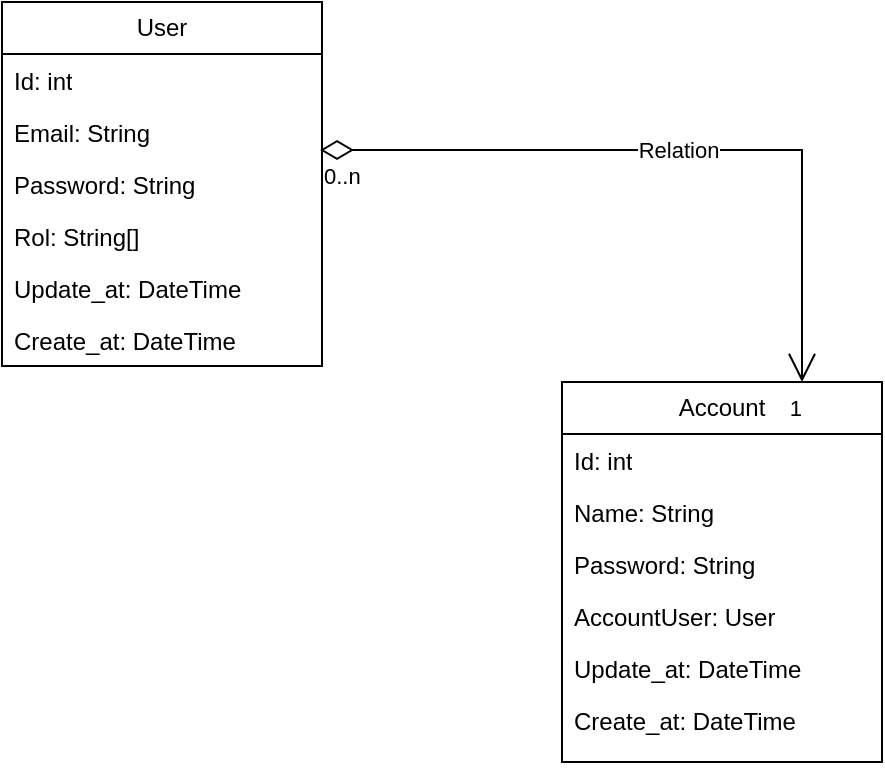 <mxfile version="22.1.2" type="device">
  <diagram name="Página-1" id="Tdgcj1B2Bk79Qgbucq_f">
    <mxGraphModel dx="1408" dy="851" grid="1" gridSize="10" guides="1" tooltips="1" connect="1" arrows="1" fold="1" page="1" pageScale="1" pageWidth="827" pageHeight="1169" math="0" shadow="0">
      <root>
        <mxCell id="0" />
        <mxCell id="1" parent="0" />
        <mxCell id="RCpiO56w3U-SKNSfZOiN-1" value="User" style="swimlane;fontStyle=0;childLayout=stackLayout;horizontal=1;startSize=26;fillColor=none;horizontalStack=0;resizeParent=1;resizeParentMax=0;resizeLast=0;collapsible=1;marginBottom=0;whiteSpace=wrap;html=1;" vertex="1" parent="1">
          <mxGeometry x="80" y="170" width="160" height="182" as="geometry" />
        </mxCell>
        <mxCell id="RCpiO56w3U-SKNSfZOiN-2" value="Id: int&lt;br&gt;&lt;span style=&quot;white-space: pre;&quot;&gt;&#x9;&lt;/span&gt;&lt;br&gt;" style="text;strokeColor=none;fillColor=none;align=left;verticalAlign=top;spacingLeft=4;spacingRight=4;overflow=hidden;rotatable=0;points=[[0,0.5],[1,0.5]];portConstraint=eastwest;whiteSpace=wrap;html=1;" vertex="1" parent="RCpiO56w3U-SKNSfZOiN-1">
          <mxGeometry y="26" width="160" height="26" as="geometry" />
        </mxCell>
        <mxCell id="RCpiO56w3U-SKNSfZOiN-3" value="Email: String" style="text;strokeColor=none;fillColor=none;align=left;verticalAlign=top;spacingLeft=4;spacingRight=4;overflow=hidden;rotatable=0;points=[[0,0.5],[1,0.5]];portConstraint=eastwest;whiteSpace=wrap;html=1;" vertex="1" parent="RCpiO56w3U-SKNSfZOiN-1">
          <mxGeometry y="52" width="160" height="26" as="geometry" />
        </mxCell>
        <mxCell id="RCpiO56w3U-SKNSfZOiN-4" value="Password: String" style="text;strokeColor=none;fillColor=none;align=left;verticalAlign=top;spacingLeft=4;spacingRight=4;overflow=hidden;rotatable=0;points=[[0,0.5],[1,0.5]];portConstraint=eastwest;whiteSpace=wrap;html=1;" vertex="1" parent="RCpiO56w3U-SKNSfZOiN-1">
          <mxGeometry y="78" width="160" height="26" as="geometry" />
        </mxCell>
        <mxCell id="RCpiO56w3U-SKNSfZOiN-5" value="Rol: String[]" style="text;strokeColor=none;fillColor=none;align=left;verticalAlign=top;spacingLeft=4;spacingRight=4;overflow=hidden;rotatable=0;points=[[0,0.5],[1,0.5]];portConstraint=eastwest;whiteSpace=wrap;html=1;" vertex="1" parent="RCpiO56w3U-SKNSfZOiN-1">
          <mxGeometry y="104" width="160" height="26" as="geometry" />
        </mxCell>
        <mxCell id="RCpiO56w3U-SKNSfZOiN-6" value="Update_at: DateTime" style="text;strokeColor=none;fillColor=none;align=left;verticalAlign=top;spacingLeft=4;spacingRight=4;overflow=hidden;rotatable=0;points=[[0,0.5],[1,0.5]];portConstraint=eastwest;whiteSpace=wrap;html=1;" vertex="1" parent="RCpiO56w3U-SKNSfZOiN-1">
          <mxGeometry y="130" width="160" height="26" as="geometry" />
        </mxCell>
        <mxCell id="RCpiO56w3U-SKNSfZOiN-7" value="Create_at: DateTime" style="text;strokeColor=none;fillColor=none;align=left;verticalAlign=top;spacingLeft=4;spacingRight=4;overflow=hidden;rotatable=0;points=[[0,0.5],[1,0.5]];portConstraint=eastwest;whiteSpace=wrap;html=1;" vertex="1" parent="RCpiO56w3U-SKNSfZOiN-1">
          <mxGeometry y="156" width="160" height="26" as="geometry" />
        </mxCell>
        <mxCell id="RCpiO56w3U-SKNSfZOiN-8" value="Account" style="swimlane;fontStyle=0;childLayout=stackLayout;horizontal=1;startSize=26;fillColor=none;horizontalStack=0;resizeParent=1;resizeParentMax=0;resizeLast=0;collapsible=1;marginBottom=0;whiteSpace=wrap;html=1;" vertex="1" parent="1">
          <mxGeometry x="360" y="360" width="160" height="190" as="geometry" />
        </mxCell>
        <mxCell id="RCpiO56w3U-SKNSfZOiN-9" value="Id: int&lt;br&gt;" style="text;strokeColor=none;fillColor=none;align=left;verticalAlign=top;spacingLeft=4;spacingRight=4;overflow=hidden;rotatable=0;points=[[0,0.5],[1,0.5]];portConstraint=eastwest;whiteSpace=wrap;html=1;" vertex="1" parent="RCpiO56w3U-SKNSfZOiN-8">
          <mxGeometry y="26" width="160" height="26" as="geometry" />
        </mxCell>
        <mxCell id="RCpiO56w3U-SKNSfZOiN-10" value="Name: String" style="text;strokeColor=none;fillColor=none;align=left;verticalAlign=top;spacingLeft=4;spacingRight=4;overflow=hidden;rotatable=0;points=[[0,0.5],[1,0.5]];portConstraint=eastwest;whiteSpace=wrap;html=1;" vertex="1" parent="RCpiO56w3U-SKNSfZOiN-8">
          <mxGeometry y="52" width="160" height="26" as="geometry" />
        </mxCell>
        <mxCell id="RCpiO56w3U-SKNSfZOiN-11" value="Password: String" style="text;strokeColor=none;fillColor=none;align=left;verticalAlign=top;spacingLeft=4;spacingRight=4;overflow=hidden;rotatable=0;points=[[0,0.5],[1,0.5]];portConstraint=eastwest;whiteSpace=wrap;html=1;" vertex="1" parent="RCpiO56w3U-SKNSfZOiN-8">
          <mxGeometry y="78" width="160" height="26" as="geometry" />
        </mxCell>
        <mxCell id="RCpiO56w3U-SKNSfZOiN-12" value="AccountUser: User" style="text;strokeColor=none;fillColor=none;align=left;verticalAlign=top;spacingLeft=4;spacingRight=4;overflow=hidden;rotatable=0;points=[[0,0.5],[1,0.5]];portConstraint=eastwest;whiteSpace=wrap;html=1;" vertex="1" parent="RCpiO56w3U-SKNSfZOiN-8">
          <mxGeometry y="104" width="160" height="26" as="geometry" />
        </mxCell>
        <mxCell id="RCpiO56w3U-SKNSfZOiN-13" value="Update_at: DateTime" style="text;strokeColor=none;fillColor=none;align=left;verticalAlign=top;spacingLeft=4;spacingRight=4;overflow=hidden;rotatable=0;points=[[0,0.5],[1,0.5]];portConstraint=eastwest;whiteSpace=wrap;html=1;" vertex="1" parent="RCpiO56w3U-SKNSfZOiN-8">
          <mxGeometry y="130" width="160" height="26" as="geometry" />
        </mxCell>
        <mxCell id="RCpiO56w3U-SKNSfZOiN-14" value="Create_at: DateTime" style="text;strokeColor=none;fillColor=none;align=left;verticalAlign=top;spacingLeft=4;spacingRight=4;overflow=hidden;rotatable=0;points=[[0,0.5],[1,0.5]];portConstraint=eastwest;whiteSpace=wrap;html=1;" vertex="1" parent="RCpiO56w3U-SKNSfZOiN-8">
          <mxGeometry y="156" width="160" height="34" as="geometry" />
        </mxCell>
        <mxCell id="RCpiO56w3U-SKNSfZOiN-16" value="Relation" style="endArrow=open;html=1;endSize=12;startArrow=diamondThin;startSize=14;startFill=0;edgeStyle=orthogonalEdgeStyle;rounded=0;exitX=0.994;exitY=0.846;exitDx=0;exitDy=0;exitPerimeter=0;entryX=0.75;entryY=0;entryDx=0;entryDy=0;" edge="1" parent="1" source="RCpiO56w3U-SKNSfZOiN-3" target="RCpiO56w3U-SKNSfZOiN-8">
          <mxGeometry relative="1" as="geometry">
            <mxPoint x="310" y="240" as="sourcePoint" />
            <mxPoint x="460" y="244" as="targetPoint" />
          </mxGeometry>
        </mxCell>
        <mxCell id="RCpiO56w3U-SKNSfZOiN-17" value="0..n" style="edgeLabel;resizable=0;html=1;align=left;verticalAlign=top;" connectable="0" vertex="1" parent="RCpiO56w3U-SKNSfZOiN-16">
          <mxGeometry x="-1" relative="1" as="geometry" />
        </mxCell>
        <mxCell id="RCpiO56w3U-SKNSfZOiN-18" value="1" style="edgeLabel;resizable=0;html=1;align=right;verticalAlign=top;" connectable="0" vertex="1" parent="RCpiO56w3U-SKNSfZOiN-16">
          <mxGeometry x="1" relative="1" as="geometry" />
        </mxCell>
      </root>
    </mxGraphModel>
  </diagram>
</mxfile>

